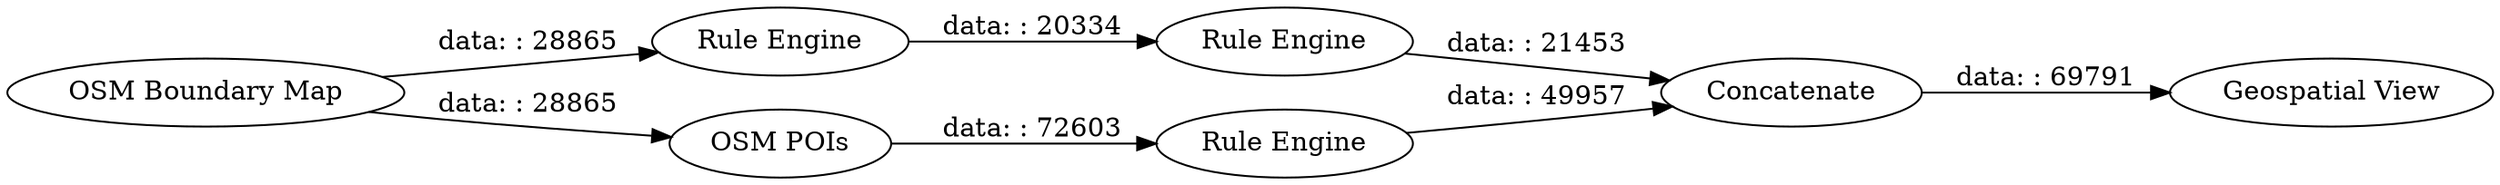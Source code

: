 digraph {
	"6590396233236499586_18" [label="Rule Engine"]
	"6590396233236499586_14" [label=Concatenate]
	"6590396233236499586_15" [label="OSM Boundary Map"]
	"6590396233236499586_20" [label="Rule Engine"]
	"6590396233236499586_8" [label="OSM POIs"]
	"6590396233236499586_16" [label="Rule Engine"]
	"6590396233236499586_17" [label="Geospatial View"]
	"6590396233236499586_20" -> "6590396233236499586_14" [label="data: : 21453"]
	"6590396233236499586_15" -> "6590396233236499586_8" [label="data: : 28865"]
	"6590396233236499586_15" -> "6590396233236499586_18" [label="data: : 28865"]
	"6590396233236499586_14" -> "6590396233236499586_17" [label="data: : 69791"]
	"6590396233236499586_8" -> "6590396233236499586_16" [label="data: : 72603"]
	"6590396233236499586_16" -> "6590396233236499586_14" [label="data: : 49957"]
	"6590396233236499586_18" -> "6590396233236499586_20" [label="data: : 20334"]
	rankdir=LR
}
